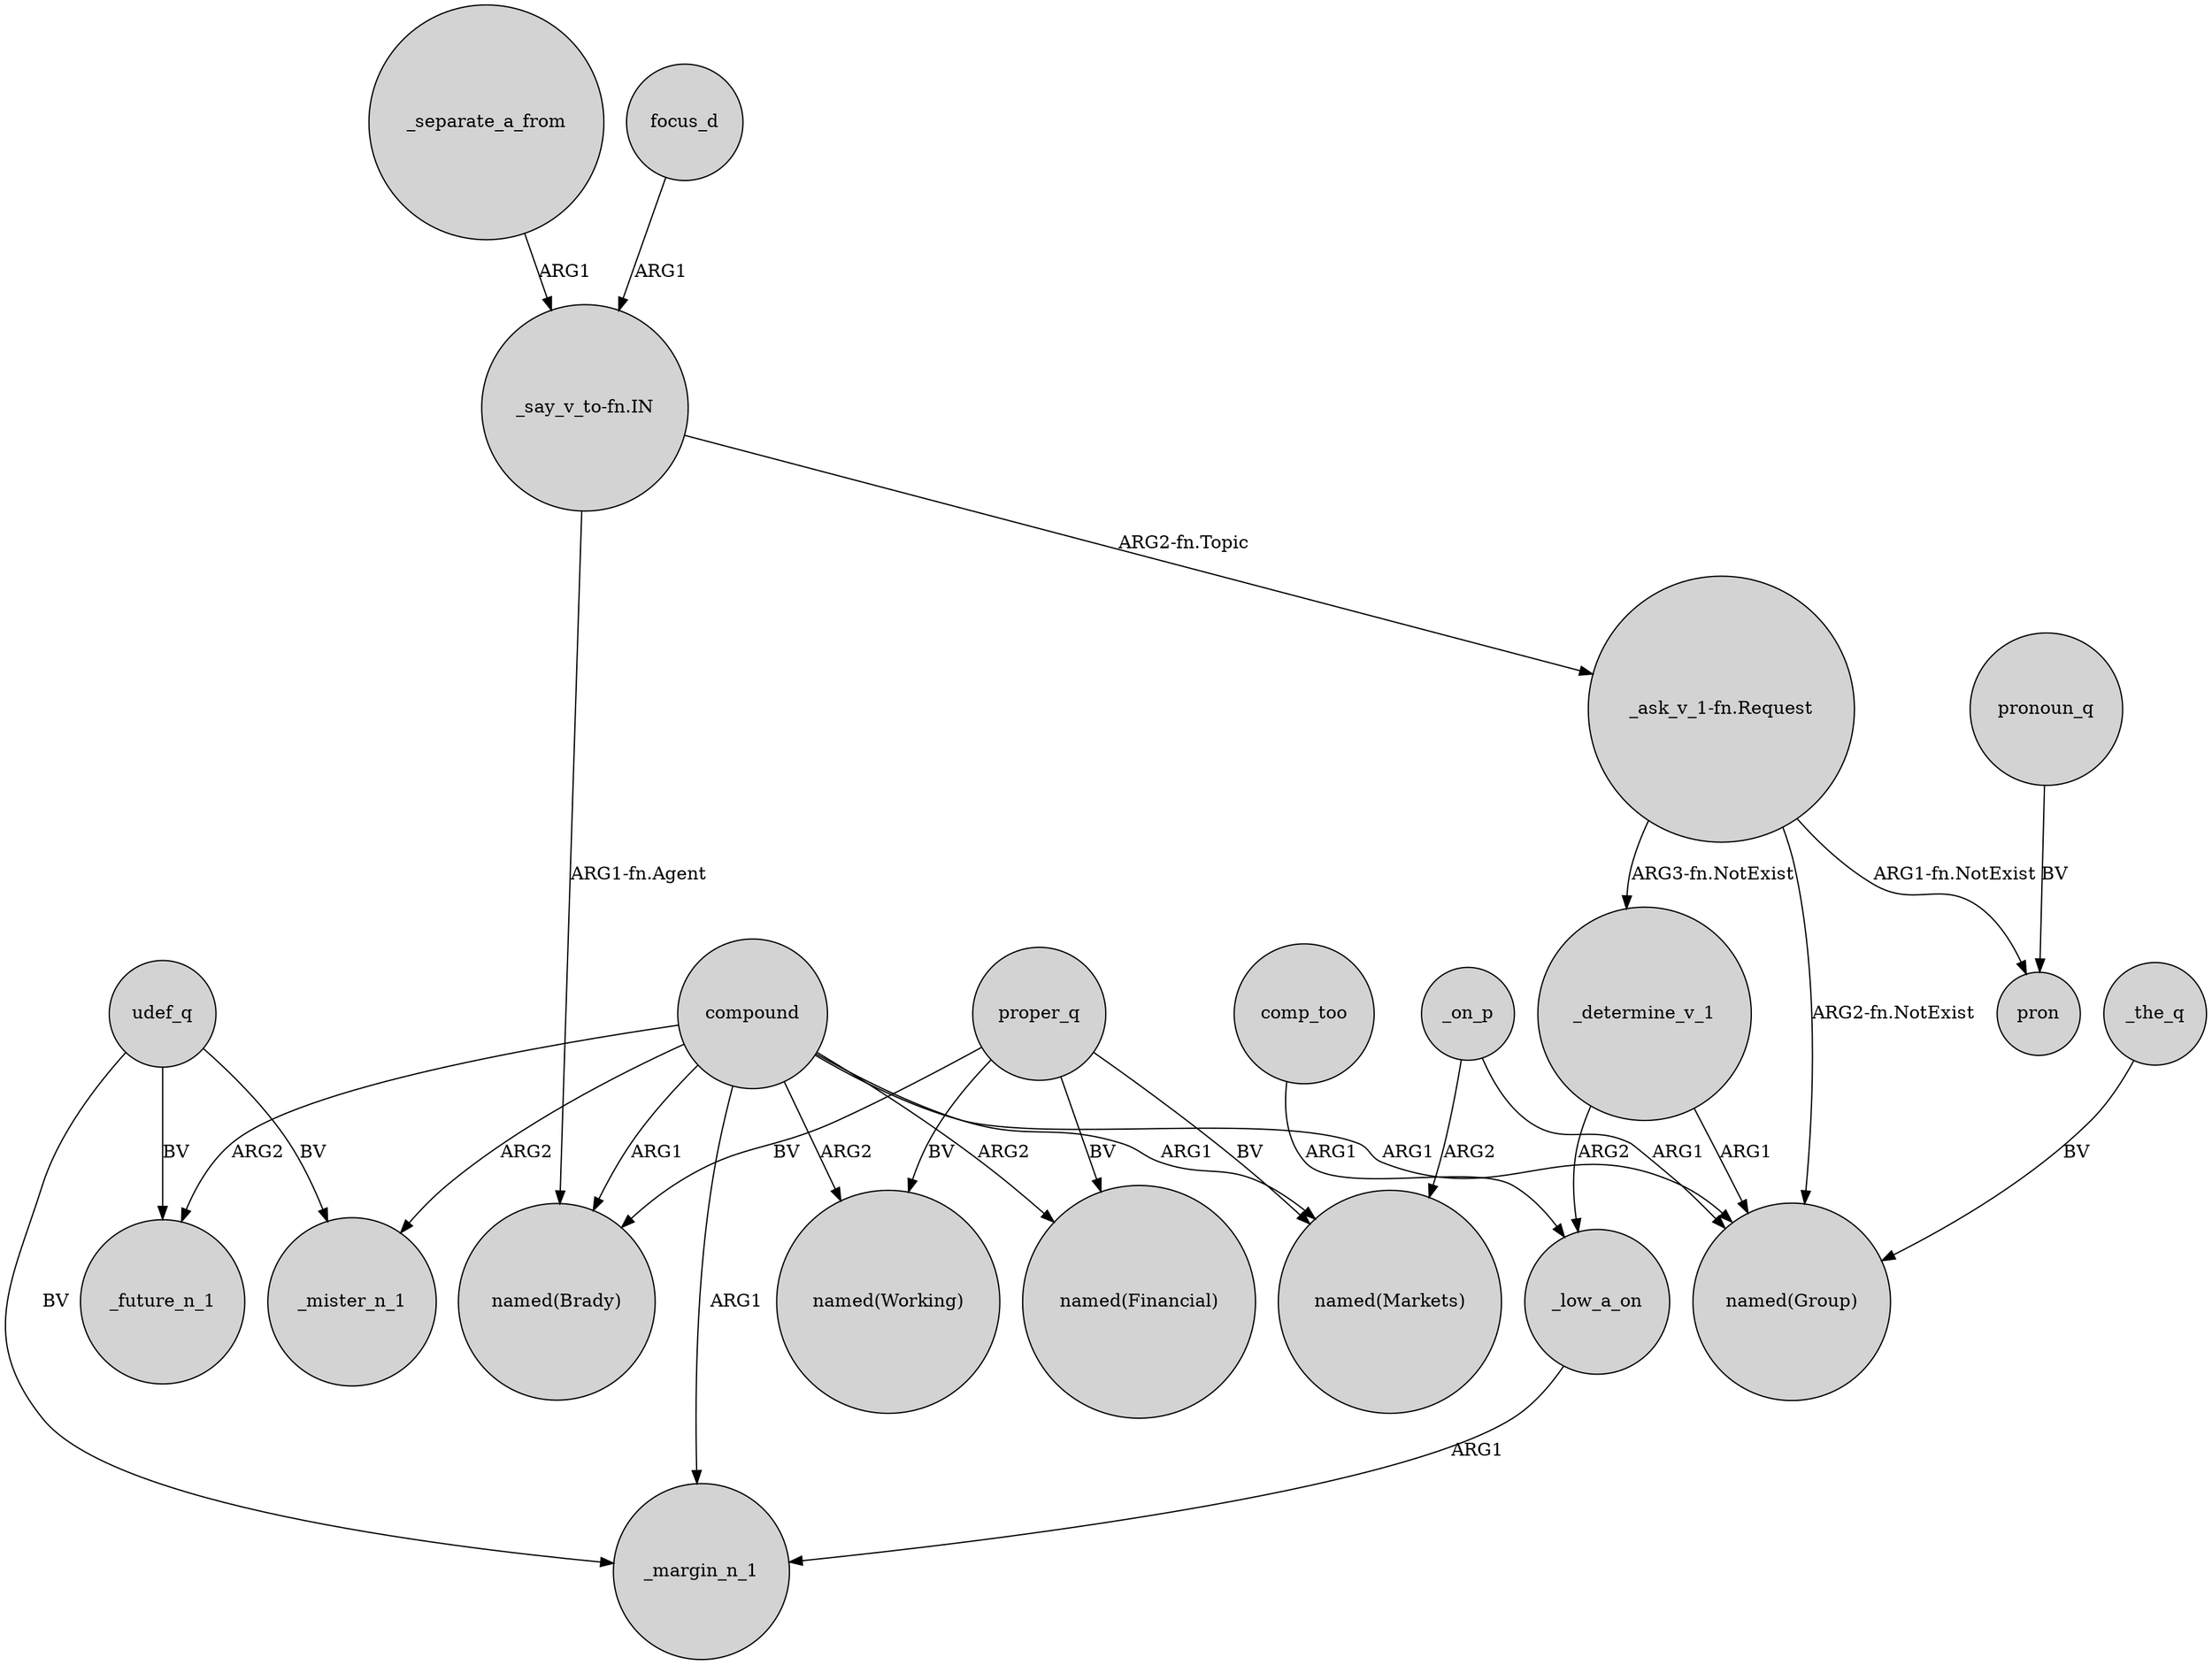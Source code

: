 digraph {
	node [shape=circle style=filled]
	"_say_v_to-fn.IN" -> "named(Brady)" [label="ARG1-fn.Agent"]
	_determine_v_1 -> "named(Group)" [label=ARG1]
	compound -> "named(Brady)" [label=ARG1]
	compound -> "named(Financial)" [label=ARG2]
	compound -> _margin_n_1 [label=ARG1]
	compound -> _mister_n_1 [label=ARG2]
	"_ask_v_1-fn.Request" -> _determine_v_1 [label="ARG3-fn.NotExist"]
	"_ask_v_1-fn.Request" -> "named(Group)" [label="ARG2-fn.NotExist"]
	udef_q -> _margin_n_1 [label=BV]
	udef_q -> _mister_n_1 [label=BV]
	compound -> _future_n_1 [label=ARG2]
	"_ask_v_1-fn.Request" -> pron [label="ARG1-fn.NotExist"]
	compound -> "named(Working)" [label=ARG2]
	proper_q -> "named(Brady)" [label=BV]
	compound -> "named(Group)" [label=ARG1]
	pronoun_q -> pron [label=BV]
	proper_q -> "named(Financial)" [label=BV]
	_on_p -> "named(Group)" [label=ARG1]
	_low_a_on -> _margin_n_1 [label=ARG1]
	"_say_v_to-fn.IN" -> "_ask_v_1-fn.Request" [label="ARG2-fn.Topic"]
	_the_q -> "named(Group)" [label=BV]
	udef_q -> _future_n_1 [label=BV]
	proper_q -> "named(Markets)" [label=BV]
	_determine_v_1 -> _low_a_on [label=ARG2]
	proper_q -> "named(Working)" [label=BV]
	_on_p -> "named(Markets)" [label=ARG2]
	_separate_a_from -> "_say_v_to-fn.IN" [label=ARG1]
	compound -> "named(Markets)" [label=ARG1]
	comp_too -> _low_a_on [label=ARG1]
	focus_d -> "_say_v_to-fn.IN" [label=ARG1]
}
